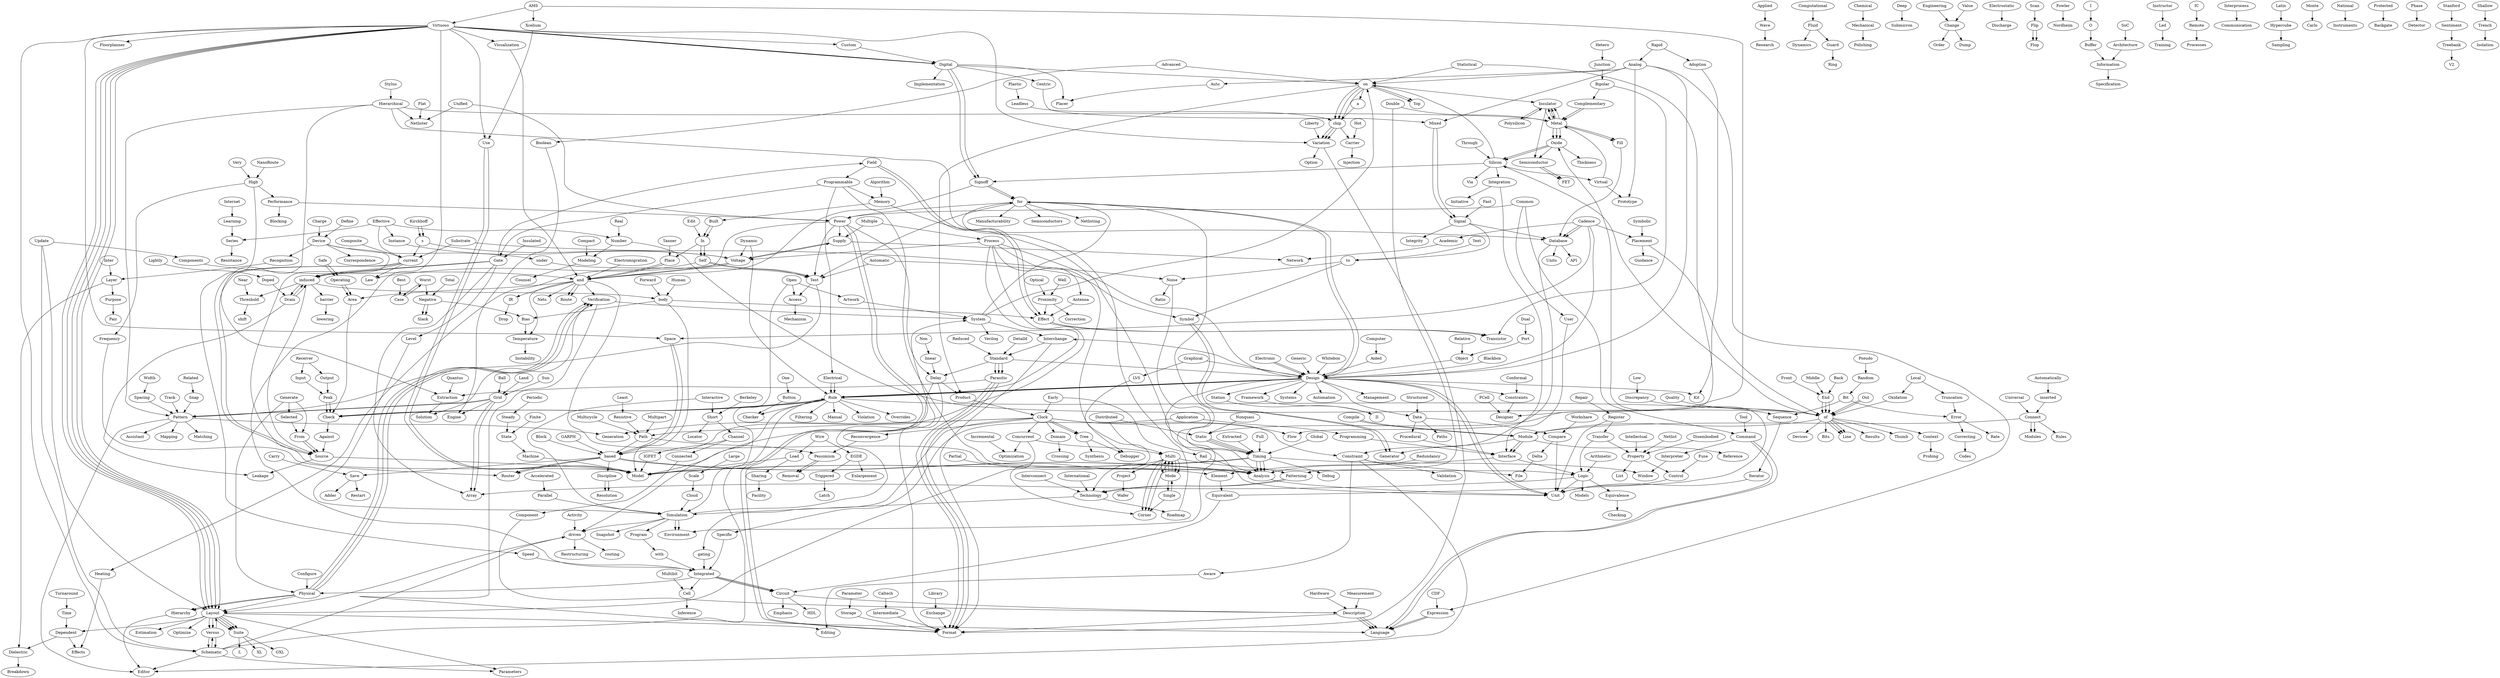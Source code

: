 digraph test {
	ratio="fill";
	ANALOG [label="Analog"];
	AUTO [label="Auto"];
	PLACER [label="Placer"];
	ADVANCED [label="Advanced"];
	BOOLEAN [label="Boolean"];
	ENGINE [label="Engine"];
	ACTIVITY [label="Activity"];
	DRIVEN [label="driven"];
	RESTRUCTURING [label="Restructuring"];
	ON [label="on"];
	CHIP [label="chip"];
	VARIATION [label="Variation"];
	DESIGN [label="Design"];
	ENVIRONMENT [label="Environment"];
	EXPRESSION [label="Expression"];
	LANGUAGE [label="Language"];
	AUTOMATICALLY [label="Automatically"];
	INSERTED [label="inserted"];
	CONNECT [label="Connect"];
	MODULE [label="Module"];
	ALGORITHM [label="Algorithm"];
	MEMORY [label="Memory"];
	UNIT [label="Unit"];
	MIXED [label="Mixed"];
	SIGNAL [label="Signal"];
	AMS [label="AMS"];
	DESIGNER [label="Designer"];
	TOP [label="Top"];
	ACCELERATED [label="Accelerated"];
	PARALLEL [label="Parallel"];
	SIMULATION [label="Simulation"];
	AUTOMATIC [label="Automatic"];
	TEST [label="Test"];
	PATTERN [label="Pattern"];
	GENERATION [label="Generation"];
	VIRTUOSO [label="Virtuoso"];
	USE [label="Use"];
	MODEL [label="Model"];
	APPLIED [label="Applied"];
	WAVE [label="Wave"];
	RESEARCH [label="Research"];
	XCELIUM [label="Xcelium"];
	APPLICATION [label="Application"];
	PROGRAMMING [label="Programming"];
	INTERFACE [label="Interface"];
	ARITHMETIC [label="Arithmetic"];
	LOGIC [label="Logic"];
	SPECIFIC [label="Specific"];
	INTEGRATED [label="Integrated"];
	CIRCUIT [label="Circuit"];
	SYMBOL [label="Symbol"];
	GENERATOR [label="Generator"];
	BEST [label="Best"];
	CASE [label="Case"];
	WORST [label="Worst"];
	BLOCK [label="Block"];
	BASED [label="based"];
	DISCIPLINE [label="Discipline"];
	RESOLUTION [label="Resolution"];
	BLACKBOX [label="Blackbox"];
	BACK [label="Back"];
	END [label="End"];
	OF [label="of"];
	LINE [label="Line"];
	BIT [label="Bit"];
	ERROR [label="Error"];
	RATE [label="Rate"];
	BALL [label="Ball"];
	GRID [label="Grid"];
	ARRAY [label="Array"];
	BIPOLAR [label="Bipolar"];
	COMPLEMENTARY [label="Complementary"];
	METAL [label="Metal"];
	OXIDE [label="Oxide"];
	SILICON [label="Silicon"];
	BERKELEY [label="Berkeley"];
	SHORT [label="Short"];
	CHANNEL [label="Channel"];
	IGFET [label="IGFET"];
	BUILT [label="Built"];
	IN [label="In"];
	SELF [label="Self"];
	COMPUTER [label="Computer"];
	AIDED [label="Aided"];
	CONSTRAINT [label="Constraint"];
	AWARE [label="Aware"];
	EDITING [label="Editing"];
	CADENCE [label="Cadence"];
	ACADEMIC [label="Academic"];
	NETWORK [label="Network"];
	CHECK [label="Check"];
	AGAINST [label="Against"];
	SOURCE [label="Source"];
	CONNECTED [label="Connected"];
	COMPONENT [label="Component"];
	CONFORMAL [label="Conformal"];
	CONSTRAINTS [label="Constraints"];
	CLOCK [label="Clock"];
	FILE [label="File"];
	COMMON [label="Common"];
	COMMAND [label="Command"];
	CONCURRENT [label="Concurrent"];
	OPTIMIZATION [label="Optimization"];
	COMPOSITE [label="Composite"];
	CURRENT [label="current"];
	DOMAIN [label="Domain"];
	CROSSING [label="Crossing"];
	DESCRIPTION [label="Description"];
	FORMAT [label="Format"];
	CHARGE [label="Charge"];
	DEVICE [label="Device"];
	DATABASE [label="Database"];
	API [label="API"];
	SYSTEMS [label="Systems"];
	CALTECH [label="Caltech"];
	INTERMEDIATE [label="Intermediate"];
	CDF [label="CDF"];
	COMPUTATIONAL [label="Computational"];
	FLUID [label="Fluid"];
	DYNAMICS [label="Dynamics"];
	GATING [label="gating"];
	CELL [label="Cell"];
	INTERPRETER [label="Interpreter"];
	WINDOW [label="Window"];
	COMPILE [label="Compile"];
	MULTI [label="Multi"];
	MODE [label="Mode"];
	CORNER [label="Corner"];
	CHEMICAL [label="Chemical"];
	MECHANICAL [label="Mechanical"];
	POLISHING [label="Polishing"];
	POWER [label="Power"];
	LAYOUT [label="Layout"];
	COMPACT [label="Compact"];
	MODELING [label="Modeling"];
	COUNSEL [label="Counsel"];
	PLACEMENT [label="Placement"];
	GUIDANCE [label="Guidance"];
	CONFIGURE [label="Configure"];
	PHYSICAL [label="Physical"];
	HIERARCHY [label="Hierarchy"];
	PATH [label="Path"];
	PESSIMISM [label="Pessimism"];
	REMOVAL [label="Removal"];
	MODULES [label="Modules"];
	RULES [label="Rules"];
	RECONVERGENCE [label="Reconvergence"];
	CARRY [label="Carry"];
	SAVE [label="Save"];
	ADDER [label="Adder"];
	SPACE [label="Space"];
	ROUTER [label="Router"];
	TREE [label="Tree"];
	DEBUGGER [label="Debugger"];
	SYNTHESIS [label="Synthesis"];
	VALIDATION [label="Validation"];
	USER [label="User"];
	UNITS [label="Units"];
	DATA [label="Data"];
	COMPARE [label="Compare"];
	DEFINE [label="Define"];
	CORRESPONDENCE [label="Correspondence"];
	FRAMEWORK [label="Framework"];
	II [label="II"];
	FOR [label="for"];
	MANUFACTURABILITY [label="Manufacturability"];
	DRAIN [label="Drain"];
	INDUCED [label="induced"];
	BARRIER [label="barrier"];
	LOWERING [label="lowering"];
	THRESHOLD [label="Threshold"];
	SHIFT [label="shift"];
	DISTRIBUTED [label="Distributed"];
	DOUBLE [label="Double"];
	INSULATOR [label="Insulator"];
	DIGITAL [label="Digital"];
	CENTRIC [label="Centric"];
	DUAL [label="Dual"];
	PORT [label="Port"];
	OBJECT [label="Object"];
	DISEMBODIED [label="Disembodied"];
	PROPERTY [label="Property"];
	LIST [label="List"];
	PROCEDURAL [label="Procedural"];
	PATTERNING [label="Patterning"];
	TECHNOLOGY [label="Technology"];
	RULE [label="Rule"];
	DYNAMIC [label="Dynamic"];
	FILTERING [label="Filtering"];
	RECOGNITION [label="Recognition"];
	LAYER [label="Layer"];
	MANUAL [label="Manual"];
	VIOLATION [label="Violation"];
	DETAILD [label="Detaild"];
	STANDARD [label="Standard"];
	PARASITIC [label="Parasitic"];
	DEEP [label="Deep"];
	SUBMICRON [label="Submicron"];
	STATIC [label="Static"];
	TIMING [label="Timing"];
	ANALYSIS [label="Analysis"];
	UNDER [label="under"];
	VOLTAGE [label="Voltage"];
	SUPPLY [label="Supply"];
	CORRECTING [label="Correcting"];
	CODES [label="Codes"];
	EARLY [label="Early"];
	FLOW [label="Flow"];
	ENGINEERING [label="Engineering"];
	CHANGE [label="Change"];
	ORDER [label="Order"];
	EFFECTIVE [label="Effective"];
	ELECTRONIC [label="Electronic"];
	AUTOMATION [label="Automation"];
	INTERCHANGE [label="Interchange"];
	ELECTROMIGRATION [label="Electromigration"];
	EDIT [label="Edit"];
	PLACE [label="Place"];
	INSTANCE [label="Instance"];
	AND [label="and"];
	IR [label="IR"];
	DROP [label="Drop"];
	NUMBER [label="Number"];
	BITS [label="Bits"];
	EQUIVALENT [label="Equivalent"];
	THICKNESS [label="Thickness"];
	RAIL [label="Rail"];
	ELECTRICAL [label="Electrical"];
	ELECTROSTATIC [label="Electrostatic"];
	DISCHARGE [label="Discharge"];
	SERIES [label="Series"];
	RESISTANCE [label="Resistance"];
	EGDE [label="EGDE"];
	TRIGGERED [label="Triggered"];
	LATCH [label="Latch"];
	EXTRACTED [label="Extracted"];
	FIELD [label="Field"];
	EFFECT [label="Effect"];
	TRANSISTOR [label="Transistor"];
	FORWARD [label="Forward"];
	BODY [label="body"];
	BIAS [label="Bias"];
	FUSE [label="Fuse"];
	CONTROL [label="Control"];
	FRONT [label="Front"];
	FLIP [label="Flip"];
	FLOP [label="Flop"];
	GUARD [label="Guard"];
	RING [label="Ring"];
	FOWLER [label="Fowler"];
	NORDHEIM [label="Nordheim"];
	FLAT [label="Flat"];
	NETLISTER [label="Netlister"];
	PROGRAMMABLE [label="Programmable"];
	GATE [label="Gate"];
	FAST [label="Fast"];
	FINITE [label="Finite"];
	STATE [label="State"];
	MACHINE [label="Machine"];
	FULL [label="Full"];
	GARPH [label="GARPH"];
	GENERIC [label="Generic"];
	MANAGEMENT [label="Management"];
	GRAPHICAL [label="Graphical"];
	STATION [label="Station"];
	GENERATE [label="Generate"];
	FROM [label="From"];
	LEAKAGE [label="Leakage"];
	LVS [label="LVS"];
	LEVEL [label="Level"];
	EDITOR [label="Editor"];
	MAPPING [label="Mapping"];
	SELECTED [label="Selected"];
	GLOBAL [label="Global"];
	DEBUG [label="Debug"];
	HETERO [label="Hetero"];
	JUNCTION [label="Junction"];
	HUMAN [label="Human"];
	HOT [label="Hot"];
	CARRIER [label="Carrier"];
	INJECTION [label="Injection"];
	HARDWARE [label="Hardware"];
	HIERARCHICAL [label="Hierarchical"];
	FILL [label="Fill"];
	HIGH [label="High"];
	PERFORMANCE [label="Performance"];
	BLOCKING [label="Blocking"];
	EXTRACTION [label="Extraction"];
	MATCHING [label="Matching"];
	I [label="I"];
	O [label="O"];
	BUFFER [label="Buffer"];
	INFORMATION [label="Information"];
	SPECIFICATION [label="Specification"];
	INTERNET [label="Internet"];
	LEARNING [label="Learning"];
	INSTRUCTOR [label="Instructor"];
	LED [label="Led"];
	TRAINING [label="Training"];
	INTEGRATION [label="Integration"];
	INTERCONNECT [label="Interconnect"];
	IC [label="IC"];
	REMOTE [label="Remote"];
	PROCESSES [label="Processes"];
	INTERNATIONAL [label="International"];
	ROADMAP [label="Roadmap"];
	SEMICONDUCTORS [label="Semiconductors"];
	ELEMENT [label="Element"];
	INSULATED [label="Insulated"];
	INTER [label="Inter"];
	DIELECTRIC [label="Dielectric"];
	MODELS [label="Models"];
	INTERPROCESS [label="Interprocess"];
	COMMUNICATION [label="Communication"];
	INCREMENTAL [label="Incremental"];
	INTERACTIVE [label="Interactive"];
	INTELLECTUAL [label="Intellectual"];
	LOCATOR [label="Locator"];
	KIRCHHOFF [label="Kirchhoff"];
	S [label="s"];
	LAW [label="Law"];
	LIGHTLY [label="Lightly"];
	DOPED [label="Doped"];
	DEPENDENT [label="Dependent"];
	EFFECTS [label="Effects"];
	LOW [label="Low"];
	DISCREPANCY [label="Discrepancy"];
	SEQUENCE [label="Sequence"];
	EQUIVALENCE [label="Equivalence"];
	CHECKING [label="Checking"];
	LIBRARY [label="Library"];
	EXCHANGE [label="Exchange"];
	LAND [label="Land"];
	LATIN [label="Latin"];
	HYPERCUBE [label="Hypercube"];
	SAMPLING [label="Sampling"];
	LOCAL [label="Local"];
	OXIDATION [label="Oxidation"];
	PURPOSE [label="Purpose"];
	PAIR [label="Pair"];
	LEAST [label="Least"];
	RESISTIVE [label="Resistive"];
	LARGE [label="Large"];
	SCALE [label="Scale"];
	CLOUD [label="Cloud"];
	LOAD [label="Load"];
	SHARING [label="Sharing"];
	FACILITY [label="Facility"];
	TRUNCATION [label="Truncation"];
	LIBERTY [label="Liberty"];
	VERSUS [label="Versus"];
	SCHEMATIC [label="Schematic"];
	MULTIBIT [label="Multibit"];
	INFERENCE [label="Inference"];
	MONTE [label="Monte"];
	CARLO [label="Carlo"];
	MULTICYCLE [label="Multicycle"];
	SEMICONDUCTOR [label="Semiconductor"];
	FET [label="FET"];
	MEASUREMENT [label="Measurement"];
	MIDDLE [label="Middle"];
	MULTIPLE [label="Multiple"];
	PROCESS [label="Process"];
	MULTIPART [label="Multipart"];
	PROJECT [label="Project"];
	WAFER [label="Wafer"];
	NANOROUTE [label="NanoRoute"];
	FREQUENCY [label="Frequency"];
	NATIONAL [label="National"];
	INSTRUMENTS [label="Instruments"];
	NEGATIVE [label="Negative"];
	TEMPERATURE [label="Temperature"];
	INSTABILITY [label="Instability"];
	NETLIST [label="Netlist"];
	NON [label="Non"];
	LINEAR [label="linear"];
	DELAY [label="Delay"];
	NONQUASI [label="Nonquasi"];
	NEAR [label="Near"];
	OPEN [label="Open"];
	ACCESS [label="Access"];
	ARTWORK [label="Artwork"];
	SYSTEM [label="System"];
	ONE [label="One"];
	BUTTON [label="Button"];
	CHECKER [label="Checker"];
	OUT [label="Out"];
	REFERENCE [label="Reference"];
	CONTEXT [label="Context"];
	PROBING [label="Probing"];
	OPTICAL [label="Optical"];
	PROXIMITY [label="Proximity"];
	CORRECTION [label="Correction"];
	PRODUCT [label="Product"];
	NETLISTING [label="Netlisting"];
	ANTENNA [label="Antenna"];
	PROTECTED [label="Protected"];
	BACKGATE [label="Backgate"];
	KIT [label="Kit"];
	POLYSILICON [label="Polysilicon"];
	ESTIMATION [label="Estimation"];
	AREA [label="Area"];
	ROUTE [label="Route"];
	OVERRIDES [label="Overrides"];
	PSEUDO [label="Pseudo"];
	RANDOM [label="Random"];
	RESTART [label="Restart"];
	PCELL [label="PCell"];
	PHASE [label="Phase"];
	DETECTOR [label="Detector"];
	PARTIAL [label="Partial"];
	PLASTIC [label="Plastic"];
	LEADLESS [label="Leadless"];
	PARAMETER [label="Parameter"];
	STORAGE [label="Storage"];
	PERIODIC [label="Periodic"];
	STEADY [label="Steady"];
	MECHANISM [label="Mechanism"];
	VERIFICATION [label="Verification"];
	SOLUTION [label="Solution"];
	QUALITY [label="Quality"];
	RESULTS [label="Results"];
	QUANTUS [label="Quantus"];
	RAPID [label="Rapid"];
	ADOPTION [label="Adoption"];
	PROTOTYPE [label="Prototype"];
	REDUNDANCY [label="Redundancy"];
	RECEIVER [label="Receiver"];
	INPUT [label="Input"];
	PEAK [label="Peak"];
	REAL [label="Real"];
	RELATIVE [label="Relative"];
	OUTPUT [label="Output"];
	RELATED [label="Related"];
	SNAP [label="Snap"];
	REDUCED [label="Reduced"];
	REGISTER [label="Register"];
	TRANSFER [label="Transfer"];
	THUMB [label="Thumb"];
	REPAIR [label="Repair"];
	SOC [label="SoC"];
	ARCHITECTURE [label="Architecture"];
	SUBSTRATE [label="Substrate"];
	STRUCTURED [label="Structured"];
	PATHS [label="Paths"];
	ROUTING [label="routing"];
	SCAN [label="Scan"];
	SUN [label="Sun"];
	STYLUS [label="Stylus"];
	HEATING [label="Heating"];
	INTEGRITY [label="Integrity"];
	INITIATIVE [label="Initiative"];
	ITERATOR [label="Iterator"];
	SINGLE [label="Single"];
	NOISE [label="Noise"];
	TO [label="to"];
	RATIO [label="Ratio"];
	SAFE [label="Safe"];
	OPERATING [label="Operating"];
	A [label="a"];
	STATISTICAL [label="Statistical"];
	SYMBOLIC [label="Symbolic"];
	DEVICES [label="Devices"];
	PROGRAM [label="Program"];
	WITH [label="with"];
	EMPHASIS [label="Emphasis"];
	SNAPSHOT [label="Snapshot"];
	STANFORD [label="Stanford"];
	SENTIMENT [label="Sentiment"];
	TREEBANK [label="Treebank"];
	V2 [label="V2"];
	SIGNOFF [label="Signoff"];
	SHALLOW [label="Shallow"];
	TRENCH [label="Trench"];
	ISOLATION [label="Isolation"];
	VERILOG [label="Verilog"];
	VIRTUAL [label="Virtual"];
	TANNER [label="Tanner"];
	TURNAROUND [label="Turnaround"];
	TIME [label="Time"];
	TOOL [label="Tool"];
	BREAKDOWN [label="Breakdown"];
	TOTAL [label="Total"];
	SLACK [label="Slack"];
	TRACK [label="Track"];
	ASSISTANT [label="Assistant"];
	TEXT [label="Text"];
	THROUGH [label="Through"];
	VIA [label="Via"];
	UNIVERSAL [label="Universal"];
	UPDATE [label="Update"];
	COMPONENTS [label="Components"];
	NETS [label="Nets"];
	PARAMETERS [label="Parameters"];
	UNIFIED [label="Unified"];
	VALUE [label="Value"];
	DUMP [label="Dump"];
	CUSTOM [label="Custom"];
	IMPLEMENTATION [label="Implementation"];
	FLOORPLANNER [label="Floorplanner"];
	VERY [label="Very"];
	SPEED [label="Speed"];
	HDL [label="HDL"];
	VISUALIZATION [label="Visualization"];
	OPTIMIZE [label="Optimize"];
	SUITE [label="Suite"];
	GXL [label="GXL"];
	L [label="L"];
	XL [label="XL"];
	OPTION [label="Option"];
	WORKSHARE [label="Workshare"];
	DELTA [label="Delta"];
	WHITEBOX [label="Whitebox"];
	WIRE [label="Wire"];
	ENLARGEMENT [label="Enlargement"];
	WELL [label="Well"];
	WIDTH [label="Width"];
	SPACING [label="Spacing"];
	A -> CHIP;
	ACADEMIC -> NETWORK;
	ACCELERATED -> PARALLEL;
	ACCESS -> MECHANISM;
	ACTIVITY -> DRIVEN;
	ADOPTION -> KIT;
	ADVANCED -> BOOLEAN;
	ADVANCED -> ON;
	AGAINST -> SOURCE;
	AIDED -> DESIGN;
	ALGORITHM -> MEMORY;
	AMS -> DESIGNER;
	AMS -> VIRTUOSO;
	AMS -> XCELIUM;
	ANALOG -> AUTO;
	ANALOG -> DESIGN;
	ANALOG -> EXPRESSION;
	ANALOG -> MIXED;
	ANALOG -> ON;
	ANALOG -> PROTOTYPE;
	ANALYSIS -> UNIT;
	AND -> ANALYSIS;
	AND -> AREA;
	AND -> IR;
	AND -> NETS;
	AND -> ROUTE;
	AND -> ROUTE;
	AND -> TEMPERATURE;
	AND -> VERIFICATION;
	ANTENNA -> EFFECT;
	APPLICATION -> PROGRAMMING;
	APPLICATION -> SPECIFIC;
	APPLIED -> WAVE;
	ARCHITECTURE -> INFORMATION;
	AREA -> CHECK;
	ARITHMETIC -> LOGIC;
	ARTWORK -> SYSTEM;
	AUTO -> PLACER;
	AUTOMATIC -> SYMBOL;
	AUTOMATIC -> TEST;
	AUTOMATICALLY -> INSERTED;
	AWARE -> EDITING;
	BACK -> END;
	BALL -> GRID;
	BARRIER -> LOWERING;
	BASED -> ANALYSIS;
	BASED -> ANALYSIS;
	BASED -> DISCIPLINE;
	BASED -> ROUTER;
	BASED -> ROUTER;
	BASED -> SAVE;
	BERKELEY -> SHORT;
	BEST -> CASE;
	BIAS -> TEMPERATURE;
	BIPOLAR -> COMPLEMENTARY;
	BIPOLAR -> TRANSISTOR;
	BIT -> ERROR;
	BIT -> SEQUENCE;
	BLACKBOX -> DESIGN;
	BLOCK -> BASED;
	BODY -> BIAS;
	BODY -> EFFECT;
	BODY -> MODEL;
	BOOLEAN -> ENGINE;
	BUFFER -> INFORMATION;
	BUILT -> IN;
	BUILT -> IN;
	BUTTON -> CHECKER;
	CADENCE -> ACADEMIC;
	CADENCE -> DATABASE;
	CADENCE -> DATABASE;
	CADENCE -> DESIGN;
	CADENCE -> PLACEMENT;
	CADENCE -> SPACE;
	CALTECH -> INTERMEDIATE;
	CARRIER -> INJECTION;
	CARRY -> SAVE;
	CASE -> WORST;
	CDF -> EXPRESSION;
	CELL -> INFERENCE;
	CENTRIC -> MIXED;
	CHANGE -> DUMP;
	CHANGE -> ORDER;
	CHANNEL -> CONNECTED;
	CHANNEL -> IGFET;
	CHARGE -> DEVICE;
	CHECK -> AGAINST;
	CHEMICAL -> MECHANICAL;
	CHIP -> CARRIER;
	CHIP -> VARIATION;
	CHIP -> VARIATION;
	CHIP -> VARIATION;
	CIRCUIT -> DESCRIPTION;
	CIRCUIT -> EMPHASIS;
	CIRCUIT -> HDL;
	CLOCK -> CONCURRENT;
	CLOCK -> CONSTRAINT;
	CLOCK -> DOMAIN;
	CLOCK -> FLOW;
	CLOCK -> GATING;
	CLOCK -> GENERATION;
	CLOCK -> PATH;
	CLOCK -> RECONVERGENCE;
	CLOCK -> TREE;
	CLOCK -> TREE;
	CLOUD -> SIMULATION;
	COMMAND -> INTERPRETER;
	COMMAND -> LANGUAGE;
	COMMAND -> LANGUAGE;
	COMMON -> COMMAND;
	COMMON -> POWER;
	COMMON -> USER;
	COMPACT -> MODELING;
	COMPARE -> DELTA;
	COMPARE -> UNIT;
	COMPILE -> MODULE;
	COMPILE -> MODULE;
	COMPLEMENTARY -> METAL;
	COMPLEMENTARY -> METAL;
	COMPONENT -> DESCRIPTION;
	COMPONENTS -> AND;
	COMPOSITE -> CURRENT;
	COMPUTATIONAL -> FLUID;
	COMPUTER -> AIDED;
	CONCURRENT -> LAYOUT;
	CONCURRENT -> MULTI;
	CONCURRENT -> OPTIMIZATION;
	CONFIGURE -> PHYSICAL;
	CONFORMAL -> CONSTRAINTS;
	CONNECT -> MODULE;
	CONNECT -> MODULES;
	CONNECT -> MODULES;
	CONNECT -> RULES;
	CONNECTED -> COMPONENT;
	CONSTRAINT -> AWARE;
	CONSTRAINT -> EDITOR;
	CONSTRAINT -> FILE;
	CONSTRAINT -> VALIDATION;
	CONSTRAINTS -> DESIGNER;
	CONTEXT -> PROBING;
	CONTROL -> UNIT;
	CORRECTING -> CODES;
	CURRENT -> INDUCED;
	CURRENT -> LAW;
	CURRENT -> SOURCE;
	CURRENT -> SOURCE;
	CUSTOM -> DIGITAL;
	DATA -> COMPARE;
	DATA -> PATHS;
	DATA -> PROCEDURAL;
	DATABASE -> API;
	DATABASE -> FLOW;
	DATABASE -> UNITS;
	DEEP -> SUBMICRON;
	DEFINE -> DEVICE;
	DELAY -> FORMAT;
	DELAY -> MODEL;
	DELAY -> PRODUCT;
	DELTA -> FILE;
	DEPENDENT -> DIELECTRIC;
	DEPENDENT -> EFFECTS;
	DESCRIPTION -> FORMAT;
	DESCRIPTION -> LANGUAGE;
	DESCRIPTION -> LANGUAGE;
	DESCRIPTION -> LANGUAGE;
	DESIGN -> AUTOMATION;
	DESIGN -> CONSTRAINTS;
	DESIGN -> DATA;
	DESIGN -> ENVIRONMENT;
	DESIGN -> FOR;
	DESIGN -> FOR;
	DESIGN -> FRAMEWORK;
	DESIGN -> INTERCHANGE;
	DESIGN -> KIT;
	DESIGN -> MANAGEMENT;
	DESIGN -> RULE;
	DESIGN -> RULE;
	DESIGN -> RULE;
	DESIGN -> RULE;
	DESIGN -> STATION;
	DESIGN -> SYSTEMS;
	DESIGN -> UNIT;
	DESIGN -> UNIT;
	DETAILD -> STANDARD;
	DEVICE -> CORRESPONDENCE;
	DEVICE -> MODEL;
	DEVICE -> RECOGNITION;
	DEVICE -> UNDER;
	DIELECTRIC -> BREAKDOWN;
	DIGITAL -> CENTRIC;
	DIGITAL -> IMPLEMENTATION;
	DIGITAL -> ON;
	DIGITAL -> PLACER;
	DIGITAL -> SIGNOFF;
	DIGITAL -> SIGNOFF;
	DISCIPLINE -> RESOLUTION;
	DISCIPLINE -> RESOLUTION;
	DISCREPANCY -> SEQUENCE;
	DISEMBODIED -> PROPERTY;
	DISTRIBUTED -> MULTI;
	DISTRIBUTED -> STATIC;
	DOMAIN -> CROSSING;
	DOPED -> DRAIN;
	DOUBLE -> METAL;
	DOUBLE -> PATTERNING;
	DRAIN -> INDUCED;
	DRAIN -> INDUCED;
	DRAIN -> LEAKAGE;
	DRIVEN -> LAYOUT;
	DRIVEN -> RESTRUCTURING;
	DRIVEN -> ROUTING;
	DUAL -> PORT;
	DYNAMIC -> RULE;
	DYNAMIC -> VOLTAGE;
	EARLY -> CLOCK;
	EARLY -> RAIL;
	EDIT -> IN;
	EFFECT -> TRANSISTOR;
	EFFECT -> TRANSISTOR;
	EFFECTIVE -> CURRENT;
	EFFECTIVE -> INSTANCE;
	EFFECTIVE -> NUMBER;
	EFFECTIVE -> SERIES;
	EGDE -> ENLARGEMENT;
	EGDE -> TRIGGERED;
	ELECTRICAL -> RULE;
	ELECTRICAL -> RULE;
	ELECTROMIGRATION -> AND;
	ELECTRONIC -> DESIGN;
	ELECTRONIC -> DESIGN;
	ELECTROSTATIC -> DISCHARGE;
	ELEMENT -> EQUIVALENT;
	END -> OF;
	END -> OF;
	END -> OF;
	ENGINEERING -> CHANGE;
	EQUIVALENCE -> CHECKING;
	EQUIVALENT -> CIRCUIT;
	EQUIVALENT -> OXIDE;
	ERROR -> CORRECTING;
	ERROR -> RATE;
	EXCHANGE -> FORMAT;
	EXPRESSION -> LANGUAGE;
	EXPRESSION -> LANGUAGE;
	EXTRACTED -> TIMING;
	EXTRACTION -> SOLUTION;
	FAST -> SIGNAL;
	FIELD -> EFFECT;
	FIELD -> EFFECT;
	FIELD -> PROGRAMMABLE;
	FILL -> DATABASE;
	FINITE -> STATE;
	FLAT -> NETLISTER;
	FLIP -> FLOP;
	FLIP -> FLOP;
	FLUID -> DYNAMICS;
	FLUID -> GUARD;
	FOR -> MANUFACTURABILITY;
	FOR -> NETLISTING;
	FOR -> POWER;
	FOR -> SEMICONDUCTORS;
	FOR -> TEST;
	FOR -> TIMING;
	FORWARD -> BODY;
	FOWLER -> NORDHEIM;
	FRAMEWORK -> II;
	FREQUENCY -> ROUTER;
	FROM -> SOURCE;
	FROM -> SOURCE;
	FRONT -> END;
	FULL -> TIMING;
	FUSE -> CONTROL;
	GARPH -> BASED;
	GATE -> ARRAY;
	GATE -> FIELD;
	GATE -> INDUCED;
	GATE -> INDUCED;
	GATE -> LEVEL;
	GATING -> INTEGRATED;
	GENERATE -> FROM;
	GENERATE -> PHYSICAL;
	GENERATE -> SELECTED;
	GENERIC -> DESIGN;
	GLOBAL -> TIMING;
	GRAPHICAL -> DESIGN;
	GRAPHICAL -> LVS;
	GRID -> ARRAY;
	GRID -> ARRAY;
	GRID -> ENGINE;
	GRID -> PATTERN;
	GRID -> PATTERN;
	GUARD -> RING;
	HARDWARE -> DESCRIPTION;
	HEATING -> EFFECTS;
	HETERO -> JUNCTION;
	HIERARCHICAL -> DATABASE;
	HIERARCHICAL -> EXTRACTION;
	HIERARCHICAL -> METAL;
	HIERARCHICAL -> NETLISTER;
	HIERARCHICAL -> PATTERN;
	HIERARCHY -> EDITOR;
	HIGH -> FREQUENCY;
	HIGH -> PERFORMANCE;
	HIGH -> SPEED;
	HOT -> CARRIER;
	HUMAN -> BODY;
	HYPERCUBE -> SAMPLING;
	I -> O;
	IC -> REMOTE;
	IGFET -> MODEL;
	IN -> PLACE;
	IN -> SELF;
	IN -> SELF;
	INCREMENTAL -> OPTIMIZATION;
	INDUCED -> BARRIER;
	INDUCED -> BODY;
	INDUCED -> DRAIN;
	INDUCED -> SOURCE;
	INDUCED -> THRESHOLD;
	INFORMATION -> SPECIFICATION;
	INPUT -> PEAK;
	INSERTED -> CONNECT;
	INSTANCE -> VOLTAGE;
	INSTRUCTOR -> LED;
	INSULATED -> GATE;
	INSULATOR -> METAL;
	INSULATOR -> METAL;
	INSULATOR -> POLYSILICON;
	INSULATOR -> SEMICONDUCTOR;
	INTEGRATED -> CELL;
	INTEGRATED -> CIRCUIT;
	INTEGRATED -> CIRCUIT;
	INTEGRATED -> CIRCUIT;
	INTEGRATED -> PHYSICAL;
	INTEGRATION -> CONSTRAINT;
	INTEGRATION -> INITIATIVE;
	INTELLECTUAL -> PROPERTY;
	INTER -> LAYER;
	INTERACTIVE -> SHORT;
	INTERACTIVE -> SIMULATION;
	INTERCHANGE -> FORMAT;
	INTERCHANGE -> STANDARD;
	INTERCONNECT -> TECHNOLOGY;
	INTERFACE -> ELEMENT;
	INTERFACE -> LOGIC;
	INTERMEDIATE -> FORMAT;
	INTERNATIONAL -> TECHNOLOGY;
	INTERNET -> LEARNING;
	INTERPRETER -> WINDOW;
	INTERPROCESS -> COMMUNICATION;
	IR -> DROP;
	ITERATOR -> UNIT;
	JUNCTION -> BIPOLAR;
	KIRCHHOFF -> S;
	KIRCHHOFF -> S;
	LAND -> GRID;
	LARGE -> SCALE;
	LATIN -> HYPERCUBE;
	LAYER -> DIELECTRIC;
	LAYER -> PURPOSE;
	LAYOUT -> DEPENDENT;
	LAYOUT -> EDITING;
	LAYOUT -> ESTIMATION;
	LAYOUT -> OPTIMIZE;
	LAYOUT -> PARAMETERS;
	LAYOUT -> SUITE;
	LAYOUT -> SUITE;
	LAYOUT -> SUITE;
	LAYOUT -> SUITE;
	LAYOUT -> VERSUS;
	LAYOUT -> VERSUS;
	LEADLESS -> CHIP;
	LEARNING -> SERIES;
	LEAST -> RESISTIVE;
	LED -> TRAINING;
	LEVEL -> SIMULATION;
	LIBERTY -> VARIATION;
	LIBRARY -> EXCHANGE;
	LIGHTLY -> DOPED;
	LINEAR -> DELAY;
	LOAD -> MODEL;
	LOAD -> SHARING;
	LOCAL -> OXIDATION;
	LOCAL -> TRUNCATION;
	LOGIC -> ARRAY;
	LOGIC -> EQUIVALENCE;
	LOGIC -> MODELS;
	LOGIC -> UNIT;
	LOW -> DISCREPANCY;
	LVS -> DEBUGGER;
	MACHINE -> MODEL;
	MEASUREMENT -> DESCRIPTION;
	MECHANICAL -> POLISHING;
	MEMORY -> BUILT;
	MEMORY -> UNIT;
	METAL -> FILL;
	METAL -> FILL;
	METAL -> INSULATOR;
	METAL -> INSULATOR;
	METAL -> INSULATOR;
	METAL -> OXIDE;
	METAL -> OXIDE;
	METAL -> OXIDE;
	MIDDLE -> END;
	MIXED -> SIGNAL;
	MIXED -> SIGNAL;
	MODE -> MULTI;
	MODE -> MULTI;
	MODE -> MULTI;
	MODE -> SINGLE;
	MODELING -> COUNSEL;
	MODULE -> GENERATOR;
	MODULE -> INTERFACE;
	MODULE -> INTERFACE;
	MODULE -> REFERENCE;
	MONTE -> CARLO;
	MULTI -> CORNER;
	MULTI -> CORNER;
	MULTI -> CORNER;
	MULTI -> MODE;
	MULTI -> MODE;
	MULTI -> MODE;
	MULTI -> PATTERNING;
	MULTI -> PROJECT;
	MULTI -> TECHNOLOGY;
	MULTIBIT -> CELL;
	MULTICYCLE -> PATH;
	MULTIPART -> PATH;
	MULTIPLE -> PROCESS;
	MULTIPLE -> SUPPLY;
	NANOROUTE -> HIGH;
	NATIONAL -> INSTRUMENTS;
	NEAR -> THRESHOLD;
	NEGATIVE -> BIAS;
	NEGATIVE -> SLACK;
	NEGATIVE -> SLACK;
	NETLIST -> PROPERTY;
	NOISE -> ANALYSIS;
	NOISE -> RATIO;
	NON -> LINEAR;
	NONQUASI -> STATIC;
	NUMBER -> MODELING;
	NUMBER -> OF;
	O -> BUFFER;
	OBJECT -> DESIGN;
	OF -> BITS;
	OF -> CONTEXT;
	OF -> DEVICES;
	OF -> LINE;
	OF -> LINE;
	OF -> LINE;
	OF -> MODULE;
	OF -> RESULTS;
	OF -> SILICON;
	OF -> THUMB;
	ON -> A;
	ON -> CHIP;
	ON -> CHIP;
	ON -> CHIP;
	ON -> INSULATOR;
	ON -> PRODUCT;
	ON -> TOP;
	ON -> TOP;
	ONE -> BUTTON;
	OPEN -> ACCESS;
	OPEN -> ARTWORK;
	OPEN -> SIMULATION;
	OPERATING -> AREA;
	OPERATING -> AREA;
	OPTICAL -> PROXIMITY;
	OUT -> OF;
	OUT -> OF;
	OUTPUT -> PEAK;
	OXIDATION -> OF;
	OXIDE -> SEMICONDUCTOR;
	OXIDE -> SILICON;
	OXIDE -> SILICON;
	OXIDE -> THICKNESS;
	PARALLEL -> SIMULATION;
	PARAMETER -> STORAGE;
	PARASITIC -> EXTRACTION;
	PARASITIC -> FORMAT;
	PARASITIC -> FORMAT;
	PARASITIC -> FORMAT;
	PARTIAL -> ELEMENT;
	PATH -> BASED;
	PATH -> PESSIMISM;
	PATTERN -> ASSISTANT;
	PATTERN -> EDITOR;
	PATTERN -> GENERATION;
	PATTERN -> MAPPING;
	PATTERN -> MATCHING;
	PATTERNING -> TECHNOLOGY;
	PATTERNING -> TECHNOLOGY;
	PCELL -> DESIGNER;
	PEAK -> CHECK;
	PEAK -> CHECK;
	PERFORMANCE -> BLOCKING;
	PERFORMANCE -> POWER;
	PERIODIC -> STEADY;
	PESSIMISM -> REMOVAL;
	PESSIMISM -> REMOVAL;
	PHASE -> DETECTOR;
	PHYSICAL -> HIERARCHY;
	PHYSICAL -> HIERARCHY;
	PHYSICAL -> LAYOUT;
	PHYSICAL -> VERIFICATION;
	PHYSICAL -> VERIFICATION;
	PHYSICAL -> VERIFICATION;
	PLACE -> AND;
	PLACE -> AND;
	PLACEMENT -> GUIDANCE;
	PLACEMENT -> OF;
	PLASTIC -> LEADLESS;
	POLYSILICON -> INSULATOR;
	PORT -> OBJECT;
	POWER -> AND;
	POWER -> DELAY;
	POWER -> FORMAT;
	POWER -> FORMAT;
	POWER -> SUPPLY;
	POWER -> TEST;
	PROCEDURAL -> INTERFACE;
	PROCESS -> ANTENNA;
	PROCESS -> BASED;
	PROCESS -> CORNER;
	PROCESS -> DESIGN;
	PROCESS -> RULE;
	PROCESS -> VOLTAGE;
	PRODUCT -> CLOCK;
	PROGRAM -> WITH;
	PROGRAMMABLE -> ELECTRICAL;
	PROGRAMMABLE -> GATE;
	PROGRAMMABLE -> LOGIC;
	PROGRAMMABLE -> MEMORY;
	PROGRAMMING -> INTERFACE;
	PROJECT -> WAFER;
	PROPERTY -> CONTROL;
	PROPERTY -> LIST;
	PROTECTED -> BACKGATE;
	PROXIMITY -> CORRECTION;
	PROXIMITY -> EFFECT;
	PSEUDO -> RANDOM;
	PURPOSE -> PAIR;
	QUALITY -> OF;
	QUANTUS -> EXTRACTION;
	RAIL -> ANALYSIS;
	RANDOM -> BIT;
	RAPID -> ADOPTION;
	RAPID -> ANALOG;
	REAL -> NUMBER;
	RECEIVER -> INPUT;
	RECEIVER -> OUTPUT;
	RECOGNITION -> LAYER;
	RECONVERGENCE -> PESSIMISM;
	REDUCED -> STANDARD;
	REDUNDANCY -> ANALYSIS;
	REGISTER -> TRANSFER;
	REGISTER -> UNIT;
	RELATED -> SNAP;
	RELATIVE -> OBJECT;
	REMOTE -> PROCESSES;
	REPAIR -> REGISTER;
	RESISTIVE -> PATH;
	ROADMAP -> FOR;
	RULE -> CHECK;
	RULE -> CHECK;
	RULE -> CHECK;
	RULE -> CHECKER;
	RULE -> DRIVEN;
	RULE -> FILTERING;
	RULE -> MANUAL;
	RULE -> OF;
	RULE -> OVERRIDES;
	RULE -> VIOLATION;
	S -> CURRENT;
	S -> VOLTAGE;
	SAFE -> OPERATING;
	SAFE -> OPERATING;
	SAVE -> ADDER;
	SAVE -> RESTART;
	SCALE -> CLOUD;
	SCAN -> FLIP;
	SCHEMATIC -> DRIVEN;
	SCHEMATIC -> EDITOR;
	SCHEMATIC -> PARAMETERS;
	SCHEMATIC -> RULE;
	SCHEMATIC -> VERSUS;
	SELECTED -> FROM;
	SELF -> HEATING;
	SELF -> TEST;
	SELF -> TEST;
	SEMICONDUCTOR -> FET;
	SEMICONDUCTOR -> FET;
	SENTIMENT -> TREEBANK;
	SEQUENCE -> ITERATOR;
	SERIES -> RESISTANCE;
	SHALLOW -> TRENCH;
	SHARING -> FACILITY;
	SHORT -> CHANNEL;
	SHORT -> LOCATOR;
	SIGNAL -> DATABASE;
	SIGNAL -> INTEGRITY;
	SIGNAL -> TO;
	SIGNOFF -> AND;
	SIGNOFF -> FOR;
	SIGNOFF -> FOR;
	SILICON -> INTEGRATION;
	SILICON -> ON;
	SILICON -> SIGNOFF;
	SILICON -> VIA;
	SILICON -> VIRTUAL;
	SIMULATION -> DRIVEN;
	SIMULATION -> ENVIRONMENT;
	SIMULATION -> ENVIRONMENT;
	SIMULATION -> PROGRAM;
	SIMULATION -> SNAPSHOT;
	SIMULATION -> SYSTEM;
	SINGLE -> CORNER;
	SINGLE -> MODE;
	SNAP -> PATTERN;
	SOC -> ARCHITECTURE;
	SOURCE -> LEAKAGE;
	SOURCE -> MODEL;
	SPACE -> BASED;
	SPACE -> BASED;
	SPACING -> PATTERN;
	SPECIFIC -> INTEGRATED;
	SPEED -> INTEGRATED;
	STANDARD -> DELAY;
	STANDARD -> DESIGN;
	STANDARD -> PARASITIC;
	STANDARD -> PARASITIC;
	STANDARD -> PARASITIC;
	STANFORD -> SENTIMENT;
	STATE -> MACHINE;
	STATIC -> TIMING;
	STATIC -> TIMING;
	STATIC -> TIMING;
	STATION -> II;
	STATISTICAL -> ON;
	STATISTICAL -> STATIC;
	STEADY -> STATE;
	STORAGE -> FORMAT;
	STRUCTURED -> DATA;
	STYLUS -> HIERARCHICAL;
	SUBSTRATE -> CURRENT;
	SUBSTRATE -> NOISE;
	SUITE -> GXL;
	SUITE -> L;
	SUITE -> XL;
	SUN -> GRID;
	SUPPLY -> NETWORK;
	SUPPLY -> VOLTAGE;
	SYMBOL -> GENERATOR;
	SYMBOL -> GENERATOR;
	SYMBOLIC -> PLACEMENT;
	SYSTEM -> FOR;
	SYSTEM -> INTERCHANGE;
	SYSTEM -> ON;
	SYSTEM -> VERILOG;
	TANNER -> PLACE;
	TECHNOLOGY -> ROADMAP;
	TECHNOLOGY -> SIMULATION;
	TEMPERATURE -> INSTABILITY;
	TEST -> ACCESS;
	TEST -> PATTERN;
	TEXT -> TO;
	THRESHOLD -> SHIFT;
	THROUGH -> SILICON;
	TIME -> DEPENDENT;
	TIMING -> ANALYSIS;
	TIMING -> ANALYSIS;
	TIMING -> ANALYSIS;
	TIMING -> DEBUG;
	TIMING -> MODEL;
	TIMING -> MODEL;
	TIMING -> WINDOW;
	TO -> NOISE;
	TO -> SYMBOL;
	TOOL -> COMMAND;
	TOTAL -> NEGATIVE;
	TRACK -> PATTERN;
	TRANSFER -> LOGIC;
	TRANSFER -> PROPERTY;
	TREE -> DEBUGGER;
	TREE -> SYNTHESIS;
	TREEBANK -> V2;
	TRENCH -> ISOLATION;
	TRIGGERED -> LATCH;
	TRUNCATION -> ERROR;
	TURNAROUND -> TIME;
	UNDER -> TEST;
	UNIFIED -> NETLISTER;
	UNIFIED -> POWER;
	UNIVERSAL -> CONNECT;
	UPDATE -> COMPONENTS;
	UPDATE -> LAYOUT;
	UPDATE -> SCHEMATIC;
	USE -> MODEL;
	USE -> MODEL;
	USER -> INTERFACE;
	VALUE -> CHANGE;
	VARIATION -> FORMAT;
	VARIATION -> OPTION;
	VERIFICATION -> LANGUAGE;
	VERIFICATION -> SOLUTION;
	VERIFICATION -> SYSTEM;
	VERSUS -> LAYOUT;
	VERSUS -> SCHEMATIC;
	VERSUS -> SCHEMATIC;
	VERY -> HIGH;
	VIRTUAL -> METAL;
	VIRTUAL -> PROTOTYPE;
	VIRTUOSO -> CUSTOM;
	VIRTUOSO -> DIGITAL;
	VIRTUOSO -> DIGITAL;
	VIRTUOSO -> DIGITAL;
	VIRTUOSO -> FLOORPLANNER;
	VIRTUOSO -> INTEGRATED;
	VIRTUOSO -> LAYOUT;
	VIRTUOSO -> LAYOUT;
	VIRTUOSO -> LAYOUT;
	VIRTUOSO -> LAYOUT;
	VIRTUOSO -> LAYOUT;
	VIRTUOSO -> SCHEMATIC;
	VIRTUOSO -> SPACE;
	VIRTUOSO -> USE;
	VIRTUOSO -> VARIATION;
	VIRTUOSO -> VISUALIZATION;
	VISUALIZATION -> AND;
	VOLTAGE -> AND;
	VOLTAGE -> LAW;
	VOLTAGE -> SUPPLY;
	WAVE -> RESEARCH;
	WELL -> PROXIMITY;
	WHITEBOX -> DESIGN;
	WIDTH -> SPACING;
	WIRE -> EGDE;
	WIRE -> LOAD;
	WITH -> INTEGRATED;
	WORKSHARE -> COMPARE;
	WORST -> CASE;
	WORST -> NEGATIVE;
	XCELIUM -> USE;
}
